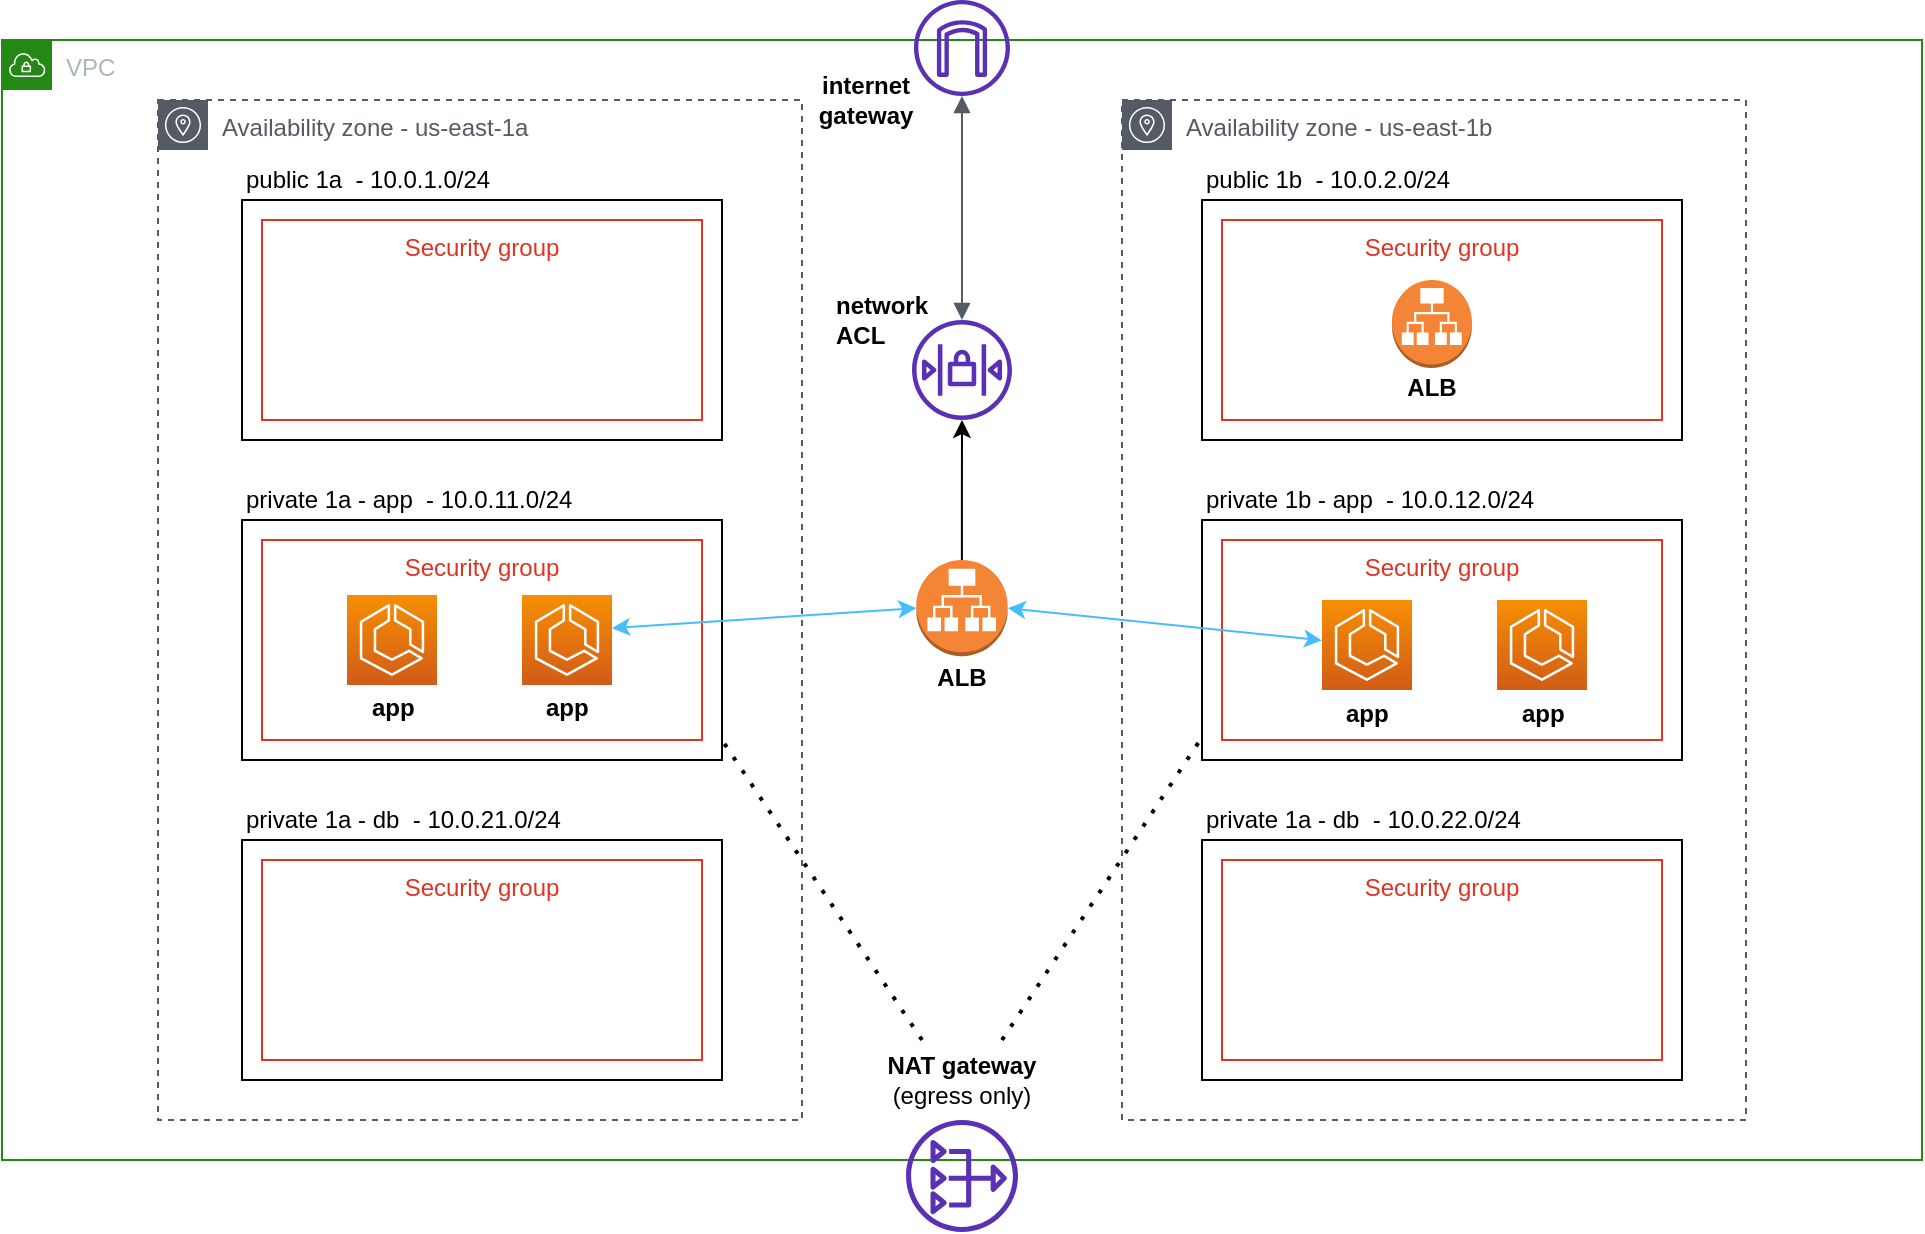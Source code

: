 <mxfile version="14.9.6" type="device"><diagram id="Ht1M8jgEwFfnCIfOTk4-" name="Page-1"><mxGraphModel dx="1426" dy="716" grid="1" gridSize="10" guides="1" tooltips="1" connect="1" arrows="1" fold="1" page="1" pageScale="1" pageWidth="1169" pageHeight="827" background="#FFFFFF" math="0" shadow="0"><root><mxCell id="0"/><mxCell id="1" parent="0"/><mxCell id="gvDBt9RFouqDH1WWMpCA-18" value="VPC" style="points=[[0,0],[0.25,0],[0.5,0],[0.75,0],[1,0],[1,0.25],[1,0.5],[1,0.75],[1,1],[0.75,1],[0.5,1],[0.25,1],[0,1],[0,0.75],[0,0.5],[0,0.25]];outlineConnect=0;gradientColor=none;html=1;whiteSpace=wrap;fontSize=12;fontStyle=0;shape=mxgraph.aws4.group;grIcon=mxgraph.aws4.group_vpc;strokeColor=#248814;fillColor=none;verticalAlign=top;align=left;spacingLeft=30;fontColor=#AAB7B8;dashed=0;" parent="1" vertex="1"><mxGeometry x="120" y="40" width="960" height="560" as="geometry"/></mxCell><mxCell id="gvDBt9RFouqDH1WWMpCA-32" value="Availability zone - us-east-1b" style="outlineConnect=0;gradientColor=none;html=1;whiteSpace=wrap;fontSize=12;fontStyle=0;shape=mxgraph.aws4.group;grIcon=mxgraph.aws4.group_availability_zone;strokeColor=#545B64;fillColor=none;verticalAlign=top;align=left;spacingLeft=30;fontColor=#545B64;dashed=1;" parent="1" vertex="1"><mxGeometry x="680" y="70" width="312" height="510" as="geometry"/></mxCell><mxCell id="gvDBt9RFouqDH1WWMpCA-30" value="Availability zone - us-east-1a" style="outlineConnect=0;gradientColor=none;html=1;whiteSpace=wrap;fontSize=12;fontStyle=0;shape=mxgraph.aws4.group;grIcon=mxgraph.aws4.group_availability_zone;strokeColor=#545B64;fillColor=none;verticalAlign=top;align=left;spacingLeft=30;fontColor=#545B64;dashed=1;" parent="1" vertex="1"><mxGeometry x="198" y="70" width="322" height="510" as="geometry"/></mxCell><mxCell id="gvDBt9RFouqDH1WWMpCA-2" value="" style="rounded=0;whiteSpace=wrap;html=1;fillColor=none;" parent="1" vertex="1"><mxGeometry x="240" y="120" width="240" height="120" as="geometry"/></mxCell><mxCell id="gvDBt9RFouqDH1WWMpCA-16" value="Security group" style="fillColor=none;strokeColor=#DD3522;verticalAlign=top;fontStyle=0;fontColor=#DD3522;" parent="1" vertex="1"><mxGeometry x="250" y="130" width="220" height="100" as="geometry"/></mxCell><mxCell id="gvDBt9RFouqDH1WWMpCA-5" value="" style="rounded=0;whiteSpace=wrap;html=1;fillColor=none;" parent="1" vertex="1"><mxGeometry x="240" y="280" width="240" height="120" as="geometry"/></mxCell><mxCell id="gvDBt9RFouqDH1WWMpCA-6" value="" style="rounded=0;whiteSpace=wrap;html=1;fillColor=none;" parent="1" vertex="1"><mxGeometry x="240" y="440" width="240" height="120" as="geometry"/></mxCell><mxCell id="gvDBt9RFouqDH1WWMpCA-7" value="public 1a&amp;nbsp; - 10.0.1.0/24" style="text;html=1;strokeColor=none;fillColor=none;align=left;verticalAlign=middle;whiteSpace=wrap;rounded=0;" parent="1" vertex="1"><mxGeometry x="240" y="100" width="150" height="20" as="geometry"/></mxCell><mxCell id="gvDBt9RFouqDH1WWMpCA-8" value="private 1a - app&amp;nbsp; - 10.0.11.0/24" style="text;html=1;strokeColor=none;fillColor=none;align=left;verticalAlign=middle;whiteSpace=wrap;rounded=0;" parent="1" vertex="1"><mxGeometry x="240" y="260" width="170" height="20" as="geometry"/></mxCell><mxCell id="gvDBt9RFouqDH1WWMpCA-9" value="private 1a - db&amp;nbsp; - 10.0.21.0/24" style="text;html=1;strokeColor=none;fillColor=none;align=left;verticalAlign=middle;whiteSpace=wrap;rounded=0;" parent="1" vertex="1"><mxGeometry x="240" y="420" width="190" height="20" as="geometry"/></mxCell><mxCell id="gvDBt9RFouqDH1WWMpCA-11" value="" style="outlineConnect=0;fontColor=#232F3E;gradientColor=none;fillColor=#5A30B5;strokeColor=none;dashed=0;verticalLabelPosition=bottom;verticalAlign=top;align=center;html=1;fontSize=12;fontStyle=0;aspect=fixed;pointerEvents=1;shape=mxgraph.aws4.network_access_control_list;" parent="1" vertex="1"><mxGeometry x="575" y="180" width="50" height="50" as="geometry"/></mxCell><mxCell id="gvDBt9RFouqDH1WWMpCA-12" value="" style="outlineConnect=0;fontColor=#232F3E;gradientColor=none;fillColor=#5A30B5;strokeColor=none;dashed=0;verticalLabelPosition=bottom;verticalAlign=top;align=center;html=1;fontSize=12;fontStyle=0;aspect=fixed;pointerEvents=1;shape=mxgraph.aws4.internet_gateway;" parent="1" vertex="1"><mxGeometry x="576" y="20" width="48" height="48" as="geometry"/></mxCell><mxCell id="gvDBt9RFouqDH1WWMpCA-17" value="Security group" style="fillColor=none;strokeColor=#DD3522;verticalAlign=top;fontStyle=0;fontColor=#DD3522;" parent="1" vertex="1"><mxGeometry x="250" y="290" width="220" height="100" as="geometry"/></mxCell><mxCell id="gvDBt9RFouqDH1WWMpCA-19" value="Security group" style="fillColor=none;strokeColor=#DD3522;verticalAlign=top;fontStyle=0;fontColor=#DD3522;" parent="1" vertex="1"><mxGeometry x="250" y="450" width="220" height="100" as="geometry"/></mxCell><mxCell id="gvDBt9RFouqDH1WWMpCA-22" value="" style="rounded=0;whiteSpace=wrap;html=1;fillColor=none;" parent="1" vertex="1"><mxGeometry x="720" y="120" width="240" height="120" as="geometry"/></mxCell><mxCell id="gvDBt9RFouqDH1WWMpCA-24" value="public 1b&amp;nbsp; - 10.0.2.0/24" style="text;html=1;strokeColor=none;fillColor=none;align=left;verticalAlign=middle;whiteSpace=wrap;rounded=0;" parent="1" vertex="1"><mxGeometry x="720" y="100" width="150" height="20" as="geometry"/></mxCell><mxCell id="gvDBt9RFouqDH1WWMpCA-26" value="Security group" style="fillColor=none;strokeColor=#DD3522;verticalAlign=top;fontStyle=0;fontColor=#DD3522;" parent="1" vertex="1"><mxGeometry x="730" y="130" width="220" height="100" as="geometry"/></mxCell><mxCell id="gvDBt9RFouqDH1WWMpCA-27" value="" style="rounded=0;whiteSpace=wrap;html=1;fillColor=none;" parent="1" vertex="1"><mxGeometry x="720" y="280" width="240" height="120" as="geometry"/></mxCell><mxCell id="gvDBt9RFouqDH1WWMpCA-28" value="private 1b - app&amp;nbsp; - 10.0.12.0/24" style="text;html=1;strokeColor=none;fillColor=none;align=left;verticalAlign=middle;whiteSpace=wrap;rounded=0;" parent="1" vertex="1"><mxGeometry x="720" y="260" width="180" height="20" as="geometry"/></mxCell><mxCell id="gvDBt9RFouqDH1WWMpCA-29" value="Security group" style="fillColor=none;strokeColor=#DD3522;verticalAlign=top;fontStyle=0;fontColor=#DD3522;" parent="1" vertex="1"><mxGeometry x="730" y="290" width="220" height="100" as="geometry"/></mxCell><mxCell id="gvDBt9RFouqDH1WWMpCA-33" value="" style="rounded=0;whiteSpace=wrap;html=1;fillColor=none;" parent="1" vertex="1"><mxGeometry x="720" y="440" width="240" height="120" as="geometry"/></mxCell><mxCell id="gvDBt9RFouqDH1WWMpCA-34" value="private 1a - db&amp;nbsp; - 10.0.22.0/24" style="text;html=1;strokeColor=none;fillColor=none;align=left;verticalAlign=middle;whiteSpace=wrap;rounded=0;" parent="1" vertex="1"><mxGeometry x="720" y="420" width="190" height="20" as="geometry"/></mxCell><mxCell id="gvDBt9RFouqDH1WWMpCA-35" value="Security group" style="fillColor=none;strokeColor=#DD3522;verticalAlign=top;fontStyle=0;fontColor=#DD3522;" parent="1" vertex="1"><mxGeometry x="730" y="450" width="220" height="100" as="geometry"/></mxCell><mxCell id="gvDBt9RFouqDH1WWMpCA-41" value="" style="edgeStyle=orthogonalEdgeStyle;html=1;endArrow=block;elbow=vertical;startArrow=block;startFill=1;endFill=1;strokeColor=#545B64;rounded=0;" parent="1" source="gvDBt9RFouqDH1WWMpCA-12" target="gvDBt9RFouqDH1WWMpCA-11" edge="1"><mxGeometry width="100" relative="1" as="geometry"><mxPoint x="600" y="80" as="sourcePoint"/><mxPoint x="700" y="80" as="targetPoint"/></mxGeometry></mxCell><mxCell id="gvDBt9RFouqDH1WWMpCA-45" value="&lt;b&gt;internet gateway&lt;/b&gt;" style="text;html=1;strokeColor=none;fillColor=none;align=center;verticalAlign=middle;whiteSpace=wrap;rounded=0;" parent="1" vertex="1"><mxGeometry x="532" y="60" width="40" height="20" as="geometry"/></mxCell><mxCell id="gvDBt9RFouqDH1WWMpCA-47" value="&lt;b&gt;network ACL&lt;/b&gt;" style="text;html=1;strokeColor=none;fillColor=none;align=left;verticalAlign=middle;whiteSpace=wrap;rounded=0;" parent="1" vertex="1"><mxGeometry x="535" y="170" width="40" height="20" as="geometry"/></mxCell><mxCell id="-lskLD0loczcAbfcbigI-10" value="" style="group" vertex="1" connectable="0" parent="1"><mxGeometry x="292.5" y="317.5" width="45" height="66.5" as="geometry"/></mxCell><mxCell id="gvDBt9RFouqDH1WWMpCA-37" value="&lt;b&gt;app&lt;/b&gt;" style="text;html=1;strokeColor=none;fillColor=none;align=left;verticalAlign=middle;whiteSpace=wrap;rounded=0;" parent="-lskLD0loczcAbfcbigI-10" vertex="1"><mxGeometry x="10" y="46.5" width="30" height="20" as="geometry"/></mxCell><mxCell id="-lskLD0loczcAbfcbigI-8" value="" style="points=[[0,0,0],[0.25,0,0],[0.5,0,0],[0.75,0,0],[1,0,0],[0,1,0],[0.25,1,0],[0.5,1,0],[0.75,1,0],[1,1,0],[0,0.25,0],[0,0.5,0],[0,0.75,0],[1,0.25,0],[1,0.5,0],[1,0.75,0]];outlineConnect=0;fontColor=#232F3E;gradientColor=#F78E04;gradientDirection=north;fillColor=#D05C17;strokeColor=#ffffff;dashed=0;verticalLabelPosition=bottom;verticalAlign=top;align=center;html=1;fontSize=12;fontStyle=0;aspect=fixed;shape=mxgraph.aws4.resourceIcon;resIcon=mxgraph.aws4.ecs;" vertex="1" parent="-lskLD0loczcAbfcbigI-10"><mxGeometry width="45" height="45" as="geometry"/></mxCell><mxCell id="-lskLD0loczcAbfcbigI-11" value="" style="group" vertex="1" connectable="0" parent="1"><mxGeometry x="380" y="317.5" width="45" height="66.5" as="geometry"/></mxCell><mxCell id="-lskLD0loczcAbfcbigI-12" value="&lt;b&gt;app&lt;/b&gt;" style="text;html=1;strokeColor=none;fillColor=none;align=left;verticalAlign=middle;whiteSpace=wrap;rounded=0;" vertex="1" parent="-lskLD0loczcAbfcbigI-11"><mxGeometry x="10" y="46.5" width="30" height="20" as="geometry"/></mxCell><mxCell id="-lskLD0loczcAbfcbigI-13" value="" style="points=[[0,0,0],[0.25,0,0],[0.5,0,0],[0.75,0,0],[1,0,0],[0,1,0],[0.25,1,0],[0.5,1,0],[0.75,1,0],[1,1,0],[0,0.25,0],[0,0.5,0],[0,0.75,0],[1,0.25,0],[1,0.5,0],[1,0.75,0]];outlineConnect=0;fontColor=#232F3E;gradientColor=#F78E04;gradientDirection=north;fillColor=#D05C17;strokeColor=#ffffff;dashed=0;verticalLabelPosition=bottom;verticalAlign=top;align=center;html=1;fontSize=12;fontStyle=0;aspect=fixed;shape=mxgraph.aws4.resourceIcon;resIcon=mxgraph.aws4.ecs;" vertex="1" parent="-lskLD0loczcAbfcbigI-11"><mxGeometry width="45" height="45" as="geometry"/></mxCell><mxCell id="-lskLD0loczcAbfcbigI-14" value="" style="group;fontStyle=1" vertex="1" connectable="0" parent="1"><mxGeometry x="780" y="320" width="45" height="66.5" as="geometry"/></mxCell><mxCell id="-lskLD0loczcAbfcbigI-15" value="&lt;b&gt;app&lt;/b&gt;" style="text;html=1;strokeColor=none;fillColor=none;align=left;verticalAlign=middle;whiteSpace=wrap;rounded=0;" vertex="1" parent="-lskLD0loczcAbfcbigI-14"><mxGeometry x="10" y="46.5" width="30" height="20" as="geometry"/></mxCell><mxCell id="-lskLD0loczcAbfcbigI-16" value="" style="points=[[0,0,0],[0.25,0,0],[0.5,0,0],[0.75,0,0],[1,0,0],[0,1,0],[0.25,1,0],[0.5,1,0],[0.75,1,0],[1,1,0],[0,0.25,0],[0,0.5,0],[0,0.75,0],[1,0.25,0],[1,0.5,0],[1,0.75,0]];outlineConnect=0;fontColor=#232F3E;gradientColor=#F78E04;gradientDirection=north;fillColor=#D05C17;strokeColor=#ffffff;dashed=0;verticalLabelPosition=bottom;verticalAlign=top;align=center;html=1;fontSize=12;fontStyle=0;aspect=fixed;shape=mxgraph.aws4.resourceIcon;resIcon=mxgraph.aws4.ecs;" vertex="1" parent="-lskLD0loczcAbfcbigI-14"><mxGeometry width="45" height="45" as="geometry"/></mxCell><mxCell id="-lskLD0loczcAbfcbigI-17" value="" style="group;fontStyle=0" vertex="1" connectable="0" parent="1"><mxGeometry x="867.5" y="320" width="45" height="66.5" as="geometry"/></mxCell><mxCell id="-lskLD0loczcAbfcbigI-18" value="&lt;b&gt;app&lt;/b&gt;" style="text;html=1;strokeColor=none;fillColor=none;align=left;verticalAlign=middle;whiteSpace=wrap;rounded=0;" vertex="1" parent="-lskLD0loczcAbfcbigI-17"><mxGeometry x="10" y="46.5" width="30" height="20" as="geometry"/></mxCell><mxCell id="-lskLD0loczcAbfcbigI-19" value="" style="points=[[0,0,0],[0.25,0,0],[0.5,0,0],[0.75,0,0],[1,0,0],[0,1,0],[0.25,1,0],[0.5,1,0],[0.75,1,0],[1,1,0],[0,0.25,0],[0,0.5,0],[0,0.75,0],[1,0.25,0],[1,0.5,0],[1,0.75,0]];outlineConnect=0;fontColor=#232F3E;gradientColor=#F78E04;gradientDirection=north;fillColor=#D05C17;strokeColor=#ffffff;dashed=0;verticalLabelPosition=bottom;verticalAlign=top;align=center;html=1;fontSize=12;fontStyle=0;aspect=fixed;shape=mxgraph.aws4.resourceIcon;resIcon=mxgraph.aws4.ecs;" vertex="1" parent="-lskLD0loczcAbfcbigI-17"><mxGeometry width="45" height="45" as="geometry"/></mxCell><mxCell id="-lskLD0loczcAbfcbigI-20" value="" style="group" vertex="1" connectable="0" parent="1"><mxGeometry x="560" y="300" width="80" height="70" as="geometry"/></mxCell><mxCell id="gvDBt9RFouqDH1WWMpCA-10" value="ALB" style="text;html=1;strokeColor=none;fillColor=none;align=center;verticalAlign=middle;whiteSpace=wrap;rounded=0;fontStyle=1" parent="-lskLD0loczcAbfcbigI-20" vertex="1"><mxGeometry y="48.125" width="80" height="21.875" as="geometry"/></mxCell><mxCell id="-lskLD0loczcAbfcbigI-5" value="" style="outlineConnect=0;dashed=0;verticalLabelPosition=bottom;verticalAlign=top;align=center;html=1;shape=mxgraph.aws3.application_load_balancer;fillColor=#F58536;gradientColor=none;" vertex="1" parent="-lskLD0loczcAbfcbigI-20"><mxGeometry x="17.143" width="45.714" height="48.125" as="geometry"/></mxCell><mxCell id="-lskLD0loczcAbfcbigI-22" value="" style="outlineConnect=0;fontColor=#232F3E;gradientColor=none;fillColor=#5A30B5;strokeColor=none;dashed=0;verticalLabelPosition=bottom;verticalAlign=top;align=center;html=1;fontSize=12;fontStyle=0;aspect=fixed;pointerEvents=1;shape=mxgraph.aws4.nat_gateway;" vertex="1" parent="1"><mxGeometry x="572" y="580" width="56" height="56" as="geometry"/></mxCell><mxCell id="-lskLD0loczcAbfcbigI-29" value="&lt;b&gt;NAT gateway &lt;/b&gt;(egress only)" style="text;html=1;strokeColor=none;fillColor=none;align=center;verticalAlign=middle;whiteSpace=wrap;rounded=0;" vertex="1" parent="1"><mxGeometry x="550" y="550" width="100" height="20" as="geometry"/></mxCell><mxCell id="-lskLD0loczcAbfcbigI-30" value="" style="group" vertex="1" connectable="0" parent="1"><mxGeometry x="800" y="160" width="70" height="64" as="geometry"/></mxCell><mxCell id="-lskLD0loczcAbfcbigI-31" value="&lt;b&gt;ALB&lt;/b&gt;" style="text;html=1;strokeColor=none;fillColor=none;align=center;verticalAlign=middle;whiteSpace=wrap;rounded=0;" vertex="1" parent="-lskLD0loczcAbfcbigI-30"><mxGeometry y="44" width="70" height="20" as="geometry"/></mxCell><mxCell id="-lskLD0loczcAbfcbigI-32" value="" style="outlineConnect=0;dashed=0;verticalLabelPosition=bottom;verticalAlign=top;align=center;html=1;shape=mxgraph.aws3.application_load_balancer;fillColor=#F58536;gradientColor=none;" vertex="1" parent="-lskLD0loczcAbfcbigI-30"><mxGeometry x="15" width="40" height="44" as="geometry"/></mxCell><mxCell id="-lskLD0loczcAbfcbigI-34" style="edgeStyle=orthogonalEdgeStyle;rounded=0;orthogonalLoop=1;jettySize=auto;html=1;" edge="1" parent="1" source="-lskLD0loczcAbfcbigI-5" target="gvDBt9RFouqDH1WWMpCA-11"><mxGeometry relative="1" as="geometry"/></mxCell><mxCell id="-lskLD0loczcAbfcbigI-36" value="" style="endArrow=classic;startArrow=classic;html=1;exitX=1;exitY=0.5;exitDx=0;exitDy=0;exitPerimeter=0;strokeColor=#47BCFF;" edge="1" parent="1" source="-lskLD0loczcAbfcbigI-5" target="-lskLD0loczcAbfcbigI-16"><mxGeometry width="50" height="50" relative="1" as="geometry"><mxPoint x="615" y="300" as="sourcePoint"/><mxPoint x="800" y="300" as="targetPoint"/></mxGeometry></mxCell><mxCell id="-lskLD0loczcAbfcbigI-38" value="" style="endArrow=classic;startArrow=classic;html=1;exitX=1;exitY=0.5;exitDx=0;exitDy=0;exitPerimeter=0;entryX=0;entryY=0.5;entryDx=0;entryDy=0;entryPerimeter=0;strokeColor=#47BCFF;" edge="1" parent="1" target="-lskLD0loczcAbfcbigI-5"><mxGeometry width="50" height="50" relative="1" as="geometry"><mxPoint x="424.997" y="334.062" as="sourcePoint"/><mxPoint x="582.14" y="350.191" as="targetPoint"/></mxGeometry></mxCell><mxCell id="-lskLD0loczcAbfcbigI-39" value="" style="endArrow=none;dashed=1;html=1;dashPattern=1 3;strokeWidth=2;fontColor=#000000;entryX=-0.004;entryY=0.917;entryDx=0;entryDy=0;entryPerimeter=0;" edge="1" parent="1" target="gvDBt9RFouqDH1WWMpCA-27"><mxGeometry width="50" height="50" relative="1" as="geometry"><mxPoint x="620" y="540" as="sourcePoint"/><mxPoint x="740" y="386.5" as="targetPoint"/></mxGeometry></mxCell><mxCell id="-lskLD0loczcAbfcbigI-41" value="" style="endArrow=none;dashed=1;html=1;dashPattern=1 3;strokeWidth=2;fontColor=#000000;" edge="1" parent="1"><mxGeometry width="50" height="50" relative="1" as="geometry"><mxPoint x="580" y="540" as="sourcePoint"/><mxPoint x="480" y="390" as="targetPoint"/></mxGeometry></mxCell></root></mxGraphModel></diagram></mxfile>